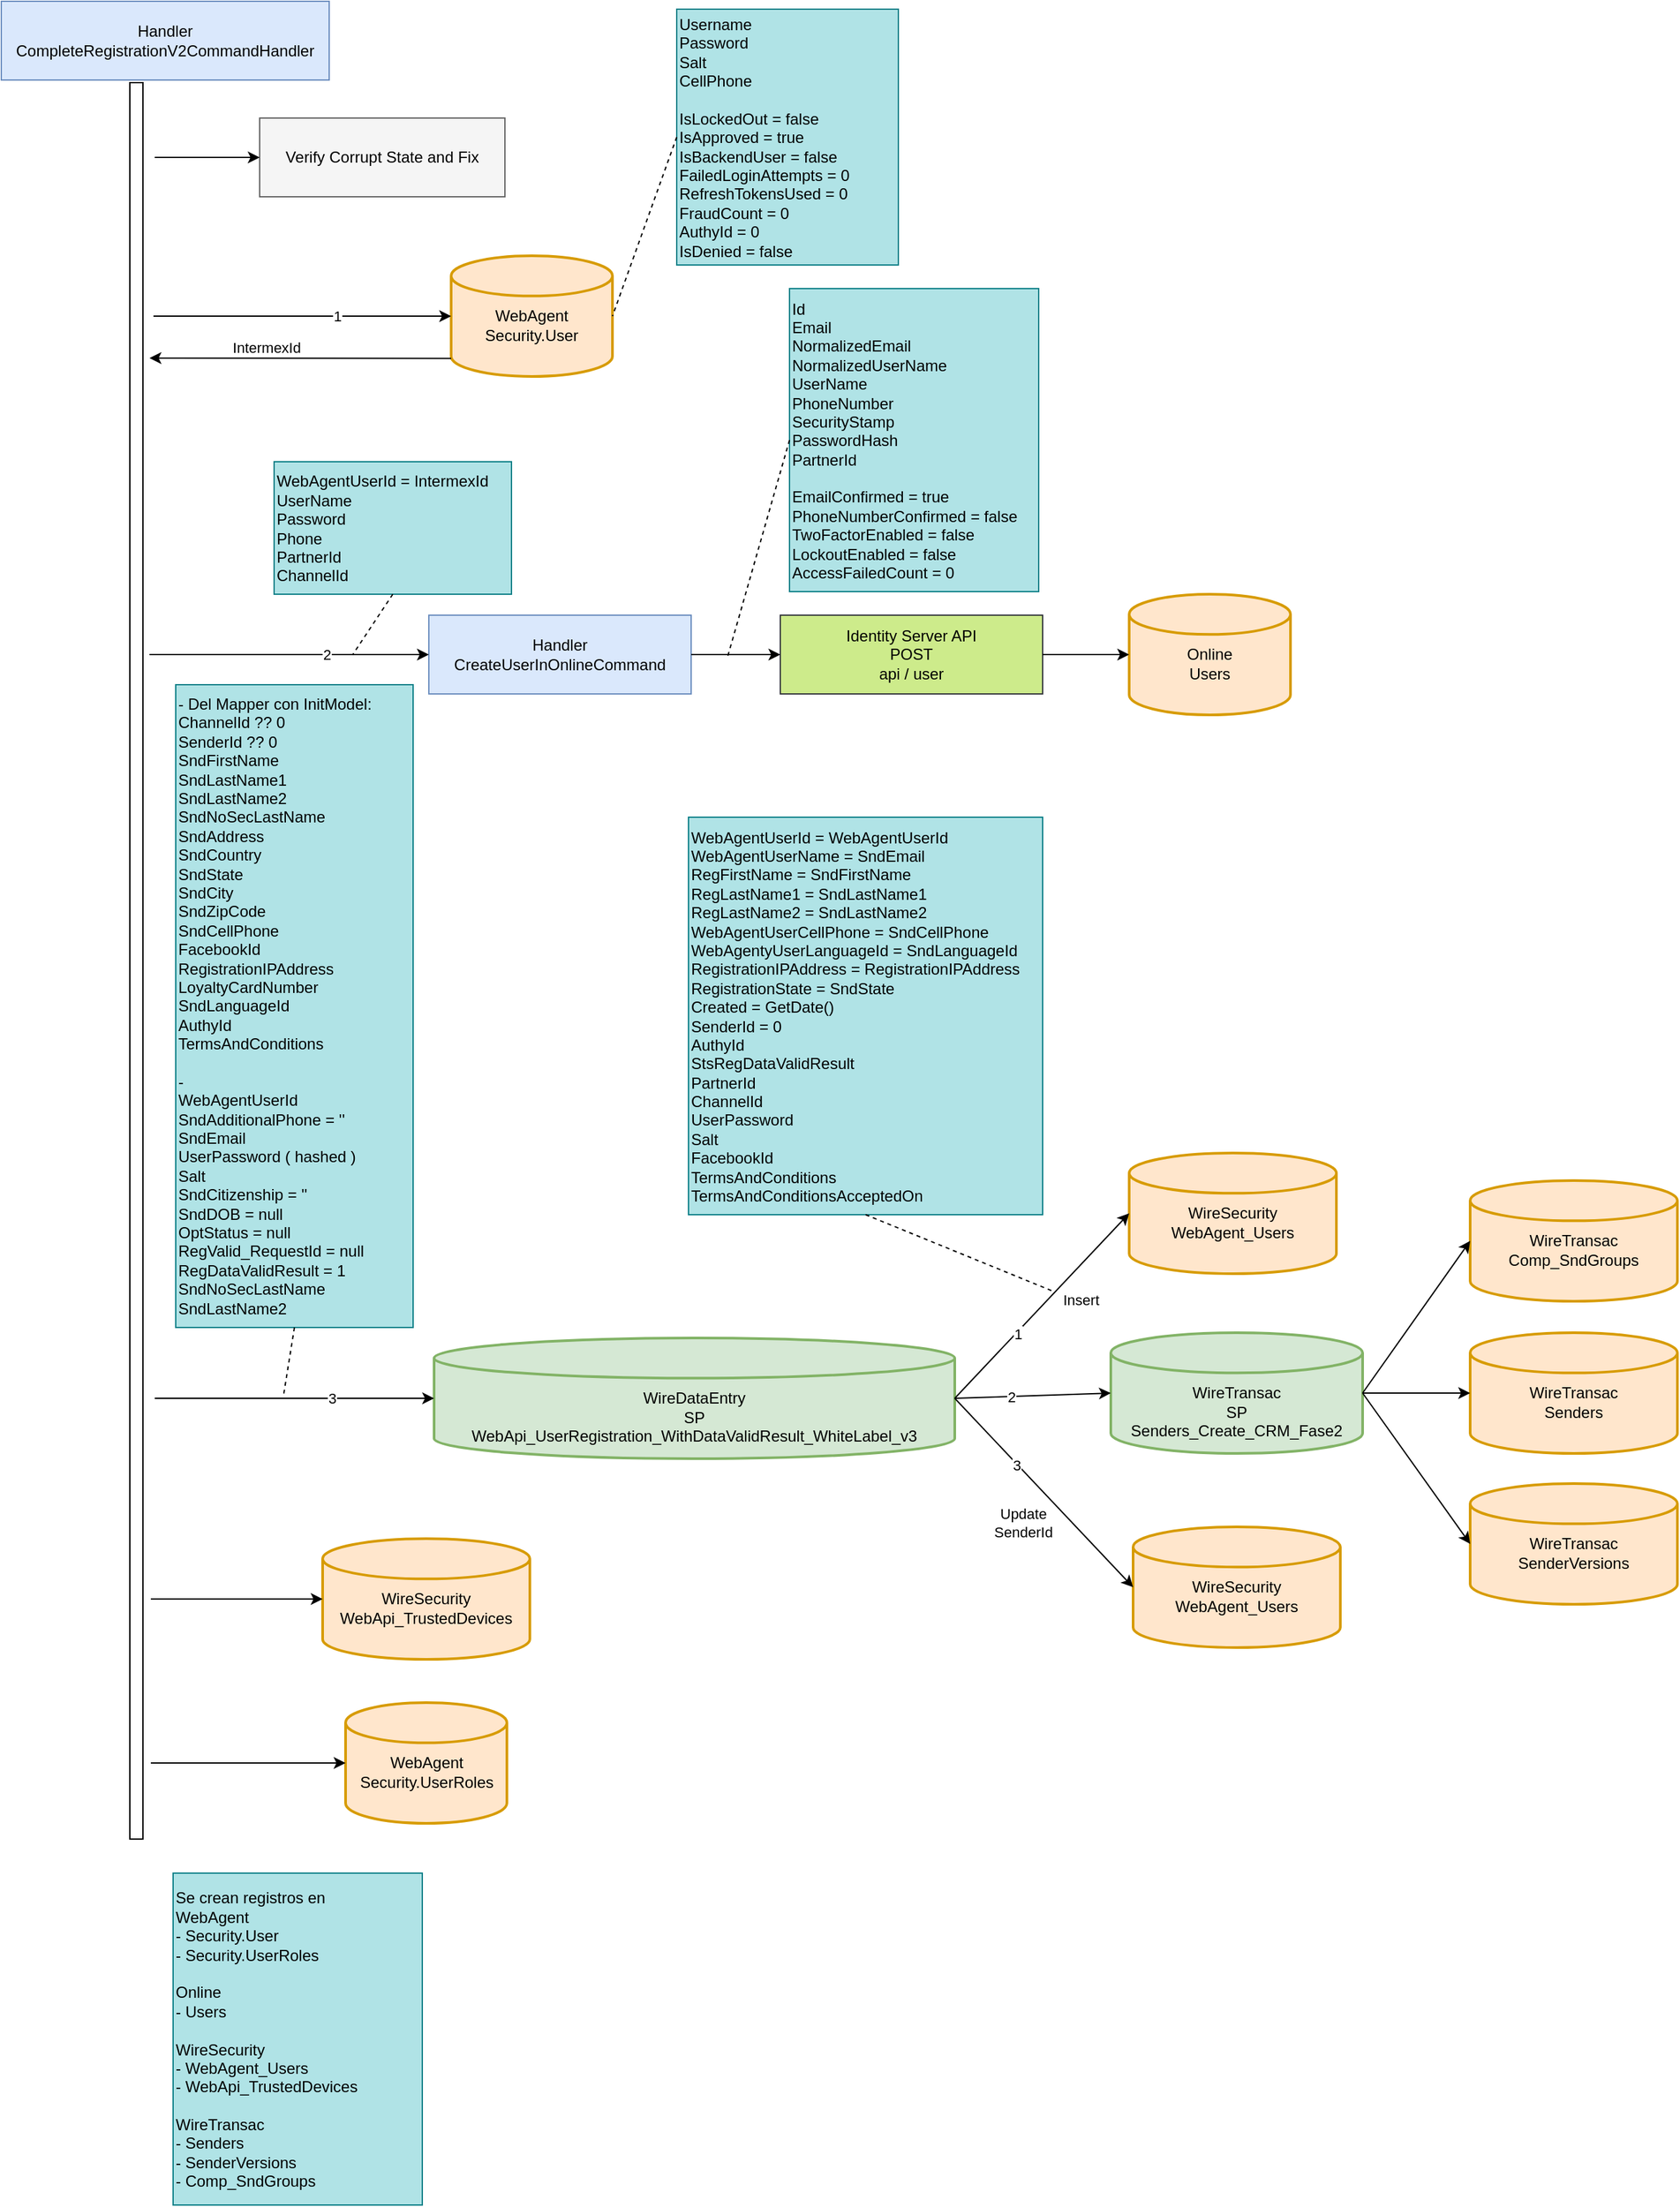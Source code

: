 <mxfile version="21.1.8" type="github">
  <diagram name="Page-1" id="efa7a0a1-bf9b-a30e-e6df-94a7791c09e9">
    <mxGraphModel dx="1240" dy="2309" grid="0" gridSize="10" guides="1" tooltips="1" connect="1" arrows="1" fold="1" page="0" pageScale="1" pageWidth="826" pageHeight="1169" background="none" math="0" shadow="0">
      <root>
        <mxCell id="0" />
        <mxCell id="1" parent="0" />
        <mxCell id="08USlgKBRLxsxkHtnpeR-115" value="&lt;font color=&quot;#000000&quot;&gt;Handler&lt;br&gt;CreateUserInOnlineCommand&lt;br&gt;&lt;/font&gt;" style="rounded=0;whiteSpace=wrap;html=1;fillColor=#dae8fc;strokeColor=#6c8ebf;" parent="1" vertex="1">
          <mxGeometry x="-5" y="-908" width="200" height="60" as="geometry" />
        </mxCell>
        <mxCell id="MLKeYVqBa8RRxU8ndWpH-114" value="&lt;br&gt;WebAgent&lt;br&gt;Security.User" style="strokeWidth=2;html=1;shape=mxgraph.flowchart.database;whiteSpace=wrap;fillColor=#ffe6cc;strokeColor=#d79b00;" parent="1" vertex="1">
          <mxGeometry x="12" y="-1182" width="123" height="92" as="geometry" />
        </mxCell>
        <mxCell id="MLKeYVqBa8RRxU8ndWpH-116" value="&lt;font color=&quot;#000000&quot;&gt;Identity Server API&lt;br&gt;POST&lt;br&gt;api / user&lt;/font&gt;" style="rounded=0;whiteSpace=wrap;html=1;fillColor=#cdeb8b;strokeColor=#36393d;" parent="1" vertex="1">
          <mxGeometry x="263" y="-908" width="200" height="60" as="geometry" />
        </mxCell>
        <mxCell id="MLKeYVqBa8RRxU8ndWpH-118" value="" style="endArrow=classic;html=1;rounded=0;entryX=0;entryY=0.5;entryDx=0;entryDy=0;exitX=1;exitY=0.5;exitDx=0;exitDy=0;" parent="1" source="08USlgKBRLxsxkHtnpeR-115" target="MLKeYVqBa8RRxU8ndWpH-116" edge="1">
          <mxGeometry width="50" height="50" relative="1" as="geometry">
            <mxPoint x="212" y="-817" as="sourcePoint" />
            <mxPoint x="307" y="-817" as="targetPoint" />
          </mxGeometry>
        </mxCell>
        <mxCell id="MLKeYVqBa8RRxU8ndWpH-119" value="&lt;br&gt;Online&lt;br&gt;Users" style="strokeWidth=2;html=1;shape=mxgraph.flowchart.database;whiteSpace=wrap;fillColor=#ffe6cc;strokeColor=#d79b00;" parent="1" vertex="1">
          <mxGeometry x="529" y="-924" width="123" height="92" as="geometry" />
        </mxCell>
        <mxCell id="MLKeYVqBa8RRxU8ndWpH-120" value="&lt;br&gt;&lt;br&gt;WireDataEntry&lt;br&gt;SP&lt;br&gt;WebApi_UserRegistration_WithDataValidResult_WhiteLabel_v3" style="strokeWidth=2;html=1;shape=mxgraph.flowchart.database;whiteSpace=wrap;fillColor=#d5e8d4;strokeColor=#82b366;" parent="1" vertex="1">
          <mxGeometry x="-1" y="-357" width="397" height="92" as="geometry" />
        </mxCell>
        <mxCell id="MLKeYVqBa8RRxU8ndWpH-121" value="&lt;br&gt;WireSecurity&lt;br&gt;WebApi_TrustedDevices" style="strokeWidth=2;html=1;shape=mxgraph.flowchart.database;whiteSpace=wrap;fillColor=#ffe6cc;strokeColor=#d79b00;" parent="1" vertex="1">
          <mxGeometry x="-86" y="-204" width="158" height="92" as="geometry" />
        </mxCell>
        <mxCell id="MLKeYVqBa8RRxU8ndWpH-122" value="&lt;br&gt;WebAgent&lt;br&gt;Security.UserRoles" style="strokeWidth=2;html=1;shape=mxgraph.flowchart.database;whiteSpace=wrap;fillColor=#ffe6cc;strokeColor=#d79b00;" parent="1" vertex="1">
          <mxGeometry x="-68.5" y="-79" width="123" height="92" as="geometry" />
        </mxCell>
        <mxCell id="MLKeYVqBa8RRxU8ndWpH-123" value="" style="endArrow=classic;html=1;rounded=0;entryX=0;entryY=0.5;entryDx=0;entryDy=0;entryPerimeter=0;exitX=1;exitY=0.5;exitDx=0;exitDy=0;" parent="1" source="MLKeYVqBa8RRxU8ndWpH-116" target="MLKeYVqBa8RRxU8ndWpH-119" edge="1">
          <mxGeometry width="50" height="50" relative="1" as="geometry">
            <mxPoint x="233" y="-1007" as="sourcePoint" />
            <mxPoint x="328" y="-1007" as="targetPoint" />
          </mxGeometry>
        </mxCell>
        <mxCell id="MLKeYVqBa8RRxU8ndWpH-124" value="" style="endArrow=classic;html=1;rounded=0;entryX=0;entryY=0.5;entryDx=0;entryDy=0;entryPerimeter=0;" parent="1" target="MLKeYVqBa8RRxU8ndWpH-114" edge="1">
          <mxGeometry width="50" height="50" relative="1" as="geometry">
            <mxPoint x="-215" y="-1136" as="sourcePoint" />
            <mxPoint x="-50" y="-1139" as="targetPoint" />
          </mxGeometry>
        </mxCell>
        <mxCell id="MUhubDVM9BwMi47_hHYt-114" value="1" style="edgeLabel;html=1;align=center;verticalAlign=middle;resizable=0;points=[];" vertex="1" connectable="0" parent="MLKeYVqBa8RRxU8ndWpH-124">
          <mxGeometry x="0.233" relative="1" as="geometry">
            <mxPoint as="offset" />
          </mxGeometry>
        </mxCell>
        <mxCell id="MLKeYVqBa8RRxU8ndWpH-125" value="" style="endArrow=classic;html=1;rounded=0;entryX=0;entryY=0.5;entryDx=0;entryDy=0;" parent="1" target="08USlgKBRLxsxkHtnpeR-115" edge="1">
          <mxGeometry width="50" height="50" relative="1" as="geometry">
            <mxPoint x="-218" y="-878" as="sourcePoint" />
            <mxPoint x="-100" y="-888" as="targetPoint" />
          </mxGeometry>
        </mxCell>
        <mxCell id="MUhubDVM9BwMi47_hHYt-115" value="2" style="edgeLabel;html=1;align=center;verticalAlign=middle;resizable=0;points=[];" vertex="1" connectable="0" parent="MLKeYVqBa8RRxU8ndWpH-125">
          <mxGeometry x="0.263" relative="1" as="geometry">
            <mxPoint as="offset" />
          </mxGeometry>
        </mxCell>
        <mxCell id="MUhubDVM9BwMi47_hHYt-116" value="&lt;font color=&quot;#000000&quot;&gt;Username&lt;br&gt;Password&lt;br&gt;Salt&lt;br&gt;&lt;/font&gt;CellPhone&lt;br&gt;&lt;font color=&quot;#000000&quot;&gt;&lt;br&gt;IsLockedOut = false&lt;br&gt;IsApproved = true&lt;br&gt;IsBackendUser = false&lt;br&gt;FailedLoginAttempts = 0&lt;br&gt;RefreshTokensUsed = 0&lt;br&gt;FraudCount = 0&lt;br&gt;AuthyId = 0&lt;br&gt;IsDenied = false&lt;br&gt;&lt;/font&gt;" style="text;html=1;strokeColor=#0e8088;fillColor=#b0e3e6;align=left;verticalAlign=middle;whiteSpace=wrap;rounded=0;" vertex="1" parent="1">
          <mxGeometry x="184" y="-1370" width="169" height="195" as="geometry" />
        </mxCell>
        <mxCell id="MUhubDVM9BwMi47_hHYt-117" value="" style="endArrow=none;dashed=1;html=1;rounded=0;exitX=0;exitY=0.5;exitDx=0;exitDy=0;entryX=1;entryY=0.5;entryDx=0;entryDy=0;entryPerimeter=0;" edge="1" parent="1" source="MUhubDVM9BwMi47_hHYt-116" target="MLKeYVqBa8RRxU8ndWpH-114">
          <mxGeometry width="50" height="50" relative="1" as="geometry">
            <mxPoint x="511" y="-536" as="sourcePoint" />
            <mxPoint x="561" y="-573" as="targetPoint" />
          </mxGeometry>
        </mxCell>
        <mxCell id="MUhubDVM9BwMi47_hHYt-118" value="" style="endArrow=classic;html=1;rounded=0;exitX=0;exitY=0.85;exitDx=0;exitDy=0;exitPerimeter=0;" edge="1" parent="1" source="MLKeYVqBa8RRxU8ndWpH-114">
          <mxGeometry width="50" height="50" relative="1" as="geometry">
            <mxPoint x="18" y="-1249" as="sourcePoint" />
            <mxPoint x="-218" y="-1104" as="targetPoint" />
          </mxGeometry>
        </mxCell>
        <mxCell id="MUhubDVM9BwMi47_hHYt-119" value="IntermexId" style="edgeLabel;html=1;align=center;verticalAlign=middle;resizable=0;points=[];" vertex="1" connectable="0" parent="MUhubDVM9BwMi47_hHYt-118">
          <mxGeometry x="0.422" y="1" relative="1" as="geometry">
            <mxPoint x="22" y="-9" as="offset" />
          </mxGeometry>
        </mxCell>
        <mxCell id="MUhubDVM9BwMi47_hHYt-120" value="WebAgentUserId = IntermexId&lt;br&gt;UserName&lt;br&gt;Password&lt;br&gt;Phone&lt;br&gt;PartnerId&lt;br&gt;ChannelId" style="text;html=1;strokeColor=#0e8088;fillColor=#b0e3e6;align=left;verticalAlign=middle;whiteSpace=wrap;rounded=0;" vertex="1" parent="1">
          <mxGeometry x="-123" y="-1025" width="181" height="101" as="geometry" />
        </mxCell>
        <mxCell id="MUhubDVM9BwMi47_hHYt-121" value="Id&lt;br&gt;Email&lt;br&gt;NormalizedEmail&lt;br&gt;NormalizedUserName&lt;br&gt;UserName&lt;br&gt;PhoneNumber&lt;br&gt;SecurityStamp&lt;br&gt;PasswordHash&lt;br&gt;PartnerId&lt;br&gt;&lt;br&gt;EmailConfirmed = true&lt;br&gt;PhoneNumberConfirmed = false&lt;br&gt;TwoFactorEnabled = false&lt;br&gt;LockoutEnabled = false&lt;br&gt;AccessFailedCount = 0" style="text;html=1;strokeColor=#0e8088;fillColor=#b0e3e6;align=left;verticalAlign=middle;whiteSpace=wrap;rounded=0;" vertex="1" parent="1">
          <mxGeometry x="270" y="-1157" width="190" height="231" as="geometry" />
        </mxCell>
        <mxCell id="MUhubDVM9BwMi47_hHYt-122" value="" style="endArrow=none;dashed=1;html=1;rounded=0;exitX=0.5;exitY=1;exitDx=0;exitDy=0;" edge="1" parent="1" source="MUhubDVM9BwMi47_hHYt-120">
          <mxGeometry width="50" height="50" relative="1" as="geometry">
            <mxPoint x="196" y="-1180" as="sourcePoint" />
            <mxPoint x="-63" y="-878" as="targetPoint" />
          </mxGeometry>
        </mxCell>
        <mxCell id="MUhubDVM9BwMi47_hHYt-123" value="" style="endArrow=none;dashed=1;html=1;rounded=0;exitX=0;exitY=0.5;exitDx=0;exitDy=0;" edge="1" parent="1" source="MUhubDVM9BwMi47_hHYt-121">
          <mxGeometry width="50" height="50" relative="1" as="geometry">
            <mxPoint x="194" y="-1262" as="sourcePoint" />
            <mxPoint x="223" y="-877" as="targetPoint" />
          </mxGeometry>
        </mxCell>
        <mxCell id="MUhubDVM9BwMi47_hHYt-124" value="&lt;font color=&quot;#000000&quot;&gt;Handler&lt;br&gt;CompleteRegistrationV2CommandHandler&lt;br&gt;&lt;/font&gt;" style="rounded=0;whiteSpace=wrap;html=1;fillColor=#dae8fc;strokeColor=#6c8ebf;" vertex="1" parent="1">
          <mxGeometry x="-331" y="-1376" width="250" height="60" as="geometry" />
        </mxCell>
        <mxCell id="MUhubDVM9BwMi47_hHYt-125" value="" style="html=1;points=[];perimeter=orthogonalPerimeter;outlineConnect=0;targetShapes=umlLifeline;portConstraint=eastwest;newEdgeStyle={&quot;edgeStyle&quot;:&quot;elbowEdgeStyle&quot;,&quot;elbow&quot;:&quot;vertical&quot;,&quot;curved&quot;:0,&quot;rounded&quot;:0};" vertex="1" parent="1">
          <mxGeometry x="-233" y="-1314" width="10" height="1339" as="geometry" />
        </mxCell>
        <mxCell id="MUhubDVM9BwMi47_hHYt-126" value="- Del Mapper con InitModel:&lt;br&gt;ChannelId ?? 0&lt;br&gt;SenderId ?? 0&lt;br&gt;SndFirstName&lt;br&gt;SndLastName1&lt;br&gt;SndLastName2&lt;br&gt;SndNoSecLastName&lt;br&gt;SndAddress&lt;br&gt;SndCountry&lt;br&gt;SndState&lt;br&gt;SndCity&lt;br&gt;SndZipCode&lt;br&gt;SndCellPhone&lt;br&gt;FacebookId&lt;br&gt;RegistrationIPAddress&lt;br&gt;LoyaltyCardNumber&lt;br&gt;SndLanguageId&lt;br&gt;AuthyId&lt;br&gt;TermsAndConditions&lt;br&gt;&lt;br&gt;-&lt;br&gt;WebAgentUserId&lt;br&gt;SndAdditionalPhone = &#39;&#39;&lt;br&gt;SndEmail&lt;br&gt;UserPassword ( hashed )&lt;br&gt;Salt&lt;br&gt;SndCitizenship = &#39;&#39;&lt;br&gt;SndDOB = null&lt;br&gt;OptStatus = null&lt;br&gt;RegValid_RequestId = null&lt;br&gt;RegDataValidResult = 1&lt;br&gt;SndNoSecLastName&lt;br&gt;SndLastName2" style="text;html=1;strokeColor=#0e8088;fillColor=#b0e3e6;align=left;verticalAlign=middle;whiteSpace=wrap;rounded=0;" vertex="1" parent="1">
          <mxGeometry x="-198" y="-855" width="181" height="490" as="geometry" />
        </mxCell>
        <mxCell id="MUhubDVM9BwMi47_hHYt-127" value="" style="endArrow=classic;html=1;rounded=0;entryX=0;entryY=0.5;entryDx=0;entryDy=0;entryPerimeter=0;" edge="1" parent="1" target="MLKeYVqBa8RRxU8ndWpH-120">
          <mxGeometry width="50" height="50" relative="1" as="geometry">
            <mxPoint x="-214" y="-311" as="sourcePoint" />
            <mxPoint x="-13" y="-311.5" as="targetPoint" />
          </mxGeometry>
        </mxCell>
        <mxCell id="MUhubDVM9BwMi47_hHYt-128" value="3" style="edgeLabel;html=1;align=center;verticalAlign=middle;resizable=0;points=[];" vertex="1" connectable="0" parent="MUhubDVM9BwMi47_hHYt-127">
          <mxGeometry x="0.263" relative="1" as="geometry">
            <mxPoint as="offset" />
          </mxGeometry>
        </mxCell>
        <mxCell id="MUhubDVM9BwMi47_hHYt-130" value="" style="endArrow=none;dashed=1;html=1;rounded=0;exitX=0.5;exitY=1;exitDx=0;exitDy=0;" edge="1" parent="1" source="MUhubDVM9BwMi47_hHYt-126">
          <mxGeometry width="50" height="50" relative="1" as="geometry">
            <mxPoint x="-22" y="-914" as="sourcePoint" />
            <mxPoint x="-116" y="-312" as="targetPoint" />
          </mxGeometry>
        </mxCell>
        <mxCell id="MUhubDVM9BwMi47_hHYt-131" value="&lt;br&gt;WireSecurity&lt;br&gt;WebAgent_Users" style="strokeWidth=2;html=1;shape=mxgraph.flowchart.database;whiteSpace=wrap;fillColor=#ffe6cc;strokeColor=#d79b00;" vertex="1" parent="1">
          <mxGeometry x="529" y="-498" width="158" height="92" as="geometry" />
        </mxCell>
        <mxCell id="MUhubDVM9BwMi47_hHYt-132" value="" style="endArrow=classic;html=1;rounded=0;exitX=1;exitY=0.5;exitDx=0;exitDy=0;exitPerimeter=0;entryX=0;entryY=0.5;entryDx=0;entryDy=0;entryPerimeter=0;" edge="1" parent="1" source="MLKeYVqBa8RRxU8ndWpH-120" target="MUhubDVM9BwMi47_hHYt-131">
          <mxGeometry width="50" height="50" relative="1" as="geometry">
            <mxPoint x="224" y="-462" as="sourcePoint" />
            <mxPoint x="779" y="-710" as="targetPoint" />
          </mxGeometry>
        </mxCell>
        <mxCell id="MUhubDVM9BwMi47_hHYt-144" value="Insert" style="edgeLabel;html=1;align=center;verticalAlign=middle;resizable=0;points=[];" vertex="1" connectable="0" parent="MUhubDVM9BwMi47_hHYt-132">
          <mxGeometry x="-0.227" y="-4" relative="1" as="geometry">
            <mxPoint x="41" y="-23" as="offset" />
          </mxGeometry>
        </mxCell>
        <mxCell id="MUhubDVM9BwMi47_hHYt-145" value="1" style="edgeLabel;html=1;align=center;verticalAlign=middle;resizable=0;points=[];" vertex="1" connectable="0" parent="MUhubDVM9BwMi47_hHYt-132">
          <mxGeometry x="-0.299" y="-1" relative="1" as="geometry">
            <mxPoint as="offset" />
          </mxGeometry>
        </mxCell>
        <mxCell id="MUhubDVM9BwMi47_hHYt-134" value="&lt;br&gt;&lt;br&gt;WireTransac&lt;br&gt;SP&lt;br&gt;Senders_Create_CRM_Fase2" style="strokeWidth=2;html=1;shape=mxgraph.flowchart.database;whiteSpace=wrap;fillColor=#d5e8d4;strokeColor=#82b366;" vertex="1" parent="1">
          <mxGeometry x="515" y="-361" width="192" height="92" as="geometry" />
        </mxCell>
        <mxCell id="MUhubDVM9BwMi47_hHYt-135" value="" style="endArrow=classic;html=1;rounded=0;exitX=1;exitY=0.5;exitDx=0;exitDy=0;exitPerimeter=0;entryX=0;entryY=0.5;entryDx=0;entryDy=0;entryPerimeter=0;" edge="1" parent="1" source="MLKeYVqBa8RRxU8ndWpH-120" target="MUhubDVM9BwMi47_hHYt-134">
          <mxGeometry width="50" height="50" relative="1" as="geometry">
            <mxPoint x="406" y="-301" as="sourcePoint" />
            <mxPoint x="539" y="-442" as="targetPoint" />
          </mxGeometry>
        </mxCell>
        <mxCell id="MUhubDVM9BwMi47_hHYt-146" value="2" style="edgeLabel;html=1;align=center;verticalAlign=middle;resizable=0;points=[];" vertex="1" connectable="0" parent="MUhubDVM9BwMi47_hHYt-135">
          <mxGeometry x="-0.307" relative="1" as="geometry">
            <mxPoint x="1" as="offset" />
          </mxGeometry>
        </mxCell>
        <mxCell id="MUhubDVM9BwMi47_hHYt-136" value="&lt;br&gt;WireTransac&lt;br&gt;Comp_SndGroups" style="strokeWidth=2;html=1;shape=mxgraph.flowchart.database;whiteSpace=wrap;fillColor=#ffe6cc;strokeColor=#d79b00;" vertex="1" parent="1">
          <mxGeometry x="789" y="-477" width="158" height="92" as="geometry" />
        </mxCell>
        <mxCell id="MUhubDVM9BwMi47_hHYt-137" value="" style="endArrow=classic;html=1;rounded=0;exitX=1;exitY=0.5;exitDx=0;exitDy=0;exitPerimeter=0;entryX=0;entryY=0.5;entryDx=0;entryDy=0;entryPerimeter=0;" edge="1" parent="1" source="MUhubDVM9BwMi47_hHYt-134" target="MUhubDVM9BwMi47_hHYt-136">
          <mxGeometry width="50" height="50" relative="1" as="geometry">
            <mxPoint x="483" y="-395" as="sourcePoint" />
            <mxPoint x="616" y="-536" as="targetPoint" />
          </mxGeometry>
        </mxCell>
        <mxCell id="MUhubDVM9BwMi47_hHYt-138" value="&lt;br&gt;WireTransac&lt;br&gt;Senders" style="strokeWidth=2;html=1;shape=mxgraph.flowchart.database;whiteSpace=wrap;fillColor=#ffe6cc;strokeColor=#d79b00;" vertex="1" parent="1">
          <mxGeometry x="789" y="-361" width="158" height="92" as="geometry" />
        </mxCell>
        <mxCell id="MUhubDVM9BwMi47_hHYt-139" value="" style="endArrow=classic;html=1;rounded=0;exitX=1;exitY=0.5;exitDx=0;exitDy=0;exitPerimeter=0;entryX=0;entryY=0.5;entryDx=0;entryDy=0;entryPerimeter=0;" edge="1" parent="1" source="MUhubDVM9BwMi47_hHYt-134" target="MUhubDVM9BwMi47_hHYt-138">
          <mxGeometry width="50" height="50" relative="1" as="geometry">
            <mxPoint x="717" y="-305" as="sourcePoint" />
            <mxPoint x="795" y="-420" as="targetPoint" />
          </mxGeometry>
        </mxCell>
        <mxCell id="MUhubDVM9BwMi47_hHYt-140" value="&lt;br&gt;WireTransac&lt;br&gt;SenderVersions" style="strokeWidth=2;html=1;shape=mxgraph.flowchart.database;whiteSpace=wrap;fillColor=#ffe6cc;strokeColor=#d79b00;" vertex="1" parent="1">
          <mxGeometry x="789" y="-246" width="158" height="92" as="geometry" />
        </mxCell>
        <mxCell id="MUhubDVM9BwMi47_hHYt-141" value="" style="endArrow=classic;html=1;rounded=0;exitX=1;exitY=0.5;exitDx=0;exitDy=0;exitPerimeter=0;entryX=0;entryY=0.5;entryDx=0;entryDy=0;entryPerimeter=0;" edge="1" parent="1" source="MUhubDVM9BwMi47_hHYt-134" target="MUhubDVM9BwMi47_hHYt-140">
          <mxGeometry width="50" height="50" relative="1" as="geometry">
            <mxPoint x="717" y="-305" as="sourcePoint" />
            <mxPoint x="793" y="-255" as="targetPoint" />
          </mxGeometry>
        </mxCell>
        <mxCell id="MUhubDVM9BwMi47_hHYt-142" value="WebAgentUserId = WebAgentUserId&lt;br&gt;WebAgentUserName = SndEmail&lt;br&gt;RegFirstName = SndFirstName&lt;br&gt;RegLastName1 = SndLastName1&lt;br style=&quot;border-color: var(--border-color);&quot;&gt;RegLastName2 = SndLastName2&lt;br&gt;WebAgentUserCellPhone = SndCellPhone&lt;br&gt;WebAgentyUserLanguageId = SndLanguageId&lt;br style=&quot;border-color: var(--border-color);&quot;&gt;RegistrationIPAddress = RegistrationIPAddress&lt;br&gt;RegistrationState = SndState&lt;br&gt;Created = GetDate()&lt;br&gt;SenderId = 0&lt;br&gt;AuthyId&lt;br&gt;StsRegDataValidResult&lt;br&gt;PartnerId&lt;br&gt;ChannelId&lt;br&gt;UserPassword&lt;br&gt;Salt&lt;br&gt;FacebookId&lt;br&gt;TermsAndConditions&lt;br&gt;TermsAndConditionsAcceptedOn&lt;br&gt;" style="text;html=1;strokeColor=#0e8088;fillColor=#b0e3e6;align=left;verticalAlign=middle;whiteSpace=wrap;rounded=0;" vertex="1" parent="1">
          <mxGeometry x="193" y="-754" width="270" height="303" as="geometry" />
        </mxCell>
        <mxCell id="MUhubDVM9BwMi47_hHYt-143" value="" style="endArrow=none;dashed=1;html=1;rounded=0;exitX=0.5;exitY=1;exitDx=0;exitDy=0;" edge="1" parent="1" source="MUhubDVM9BwMi47_hHYt-142">
          <mxGeometry width="50" height="50" relative="1" as="geometry">
            <mxPoint x="-97" y="-355" as="sourcePoint" />
            <mxPoint x="470" y="-393" as="targetPoint" />
          </mxGeometry>
        </mxCell>
        <mxCell id="MUhubDVM9BwMi47_hHYt-147" value="&lt;br&gt;WireSecurity&lt;br&gt;WebAgent_Users" style="strokeWidth=2;html=1;shape=mxgraph.flowchart.database;whiteSpace=wrap;fillColor=#ffe6cc;strokeColor=#d79b00;" vertex="1" parent="1">
          <mxGeometry x="532" y="-213" width="158" height="92" as="geometry" />
        </mxCell>
        <mxCell id="MUhubDVM9BwMi47_hHYt-148" value="" style="endArrow=classic;html=1;rounded=0;exitX=1;exitY=0.5;exitDx=0;exitDy=0;exitPerimeter=0;entryX=0;entryY=0.5;entryDx=0;entryDy=0;entryPerimeter=0;" edge="1" parent="1" source="MLKeYVqBa8RRxU8ndWpH-120" target="MUhubDVM9BwMi47_hHYt-147">
          <mxGeometry width="50" height="50" relative="1" as="geometry">
            <mxPoint x="406" y="-301" as="sourcePoint" />
            <mxPoint x="539" y="-442" as="targetPoint" />
          </mxGeometry>
        </mxCell>
        <mxCell id="MUhubDVM9BwMi47_hHYt-149" value="Update&lt;br&gt;SenderId" style="edgeLabel;html=1;align=center;verticalAlign=middle;resizable=0;points=[];" vertex="1" connectable="0" parent="MUhubDVM9BwMi47_hHYt-148">
          <mxGeometry x="-0.227" y="-4" relative="1" as="geometry">
            <mxPoint x="2" y="36" as="offset" />
          </mxGeometry>
        </mxCell>
        <mxCell id="MUhubDVM9BwMi47_hHYt-150" value="3" style="edgeLabel;html=1;align=center;verticalAlign=middle;resizable=0;points=[];" vertex="1" connectable="0" parent="MUhubDVM9BwMi47_hHYt-148">
          <mxGeometry x="-0.299" y="-1" relative="1" as="geometry">
            <mxPoint as="offset" />
          </mxGeometry>
        </mxCell>
        <mxCell id="MUhubDVM9BwMi47_hHYt-151" value="&lt;font color=&quot;#000000&quot;&gt;Verify Corrupt State and Fix&lt;br&gt;&lt;/font&gt;" style="rounded=0;whiteSpace=wrap;html=1;fillColor=#f5f5f5;strokeColor=#666666;fontColor=#333333;" vertex="1" parent="1">
          <mxGeometry x="-134" y="-1287" width="187" height="60" as="geometry" />
        </mxCell>
        <mxCell id="MUhubDVM9BwMi47_hHYt-152" value="" style="endArrow=classic;html=1;rounded=0;entryX=0;entryY=0.5;entryDx=0;entryDy=0;" edge="1" parent="1" target="MUhubDVM9BwMi47_hHYt-151">
          <mxGeometry width="50" height="50" relative="1" as="geometry">
            <mxPoint x="-214" y="-1257" as="sourcePoint" />
            <mxPoint x="-139" y="-1257.5" as="targetPoint" />
          </mxGeometry>
        </mxCell>
        <mxCell id="MUhubDVM9BwMi47_hHYt-154" value="" style="endArrow=classic;html=1;rounded=0;entryX=0;entryY=0.5;entryDx=0;entryDy=0;entryPerimeter=0;" edge="1" parent="1" target="MLKeYVqBa8RRxU8ndWpH-121">
          <mxGeometry width="50" height="50" relative="1" as="geometry">
            <mxPoint x="-217" y="-158" as="sourcePoint" />
            <mxPoint x="9" y="-301" as="targetPoint" />
          </mxGeometry>
        </mxCell>
        <mxCell id="MUhubDVM9BwMi47_hHYt-156" value="" style="endArrow=classic;html=1;rounded=0;entryX=0;entryY=0.5;entryDx=0;entryDy=0;entryPerimeter=0;" edge="1" parent="1" target="MLKeYVqBa8RRxU8ndWpH-122">
          <mxGeometry width="50" height="50" relative="1" as="geometry">
            <mxPoint x="-217" y="-33" as="sourcePoint" />
            <mxPoint x="-76" y="-148" as="targetPoint" />
          </mxGeometry>
        </mxCell>
        <mxCell id="MUhubDVM9BwMi47_hHYt-158" value="Se crean registros en&lt;br&gt;WebAgent&lt;br&gt;- Security.User&lt;br&gt;- Security.UserRoles&lt;br&gt;&lt;br&gt;Online&lt;br&gt;- Users&lt;br&gt;&lt;br&gt;WireSecurity&lt;br&gt;- WebAgent_Users&lt;br&gt;- WebApi_TrustedDevices&lt;br&gt;&lt;br&gt;WireTransac&lt;br&gt;- Senders&lt;br&gt;- SenderVersions&lt;br&gt;- Comp_SndGroups&lt;br&gt;" style="text;html=1;strokeColor=#0e8088;fillColor=#b0e3e6;align=left;verticalAlign=middle;whiteSpace=wrap;rounded=0;" vertex="1" parent="1">
          <mxGeometry x="-200" y="51" width="190" height="253" as="geometry" />
        </mxCell>
      </root>
    </mxGraphModel>
  </diagram>
</mxfile>
